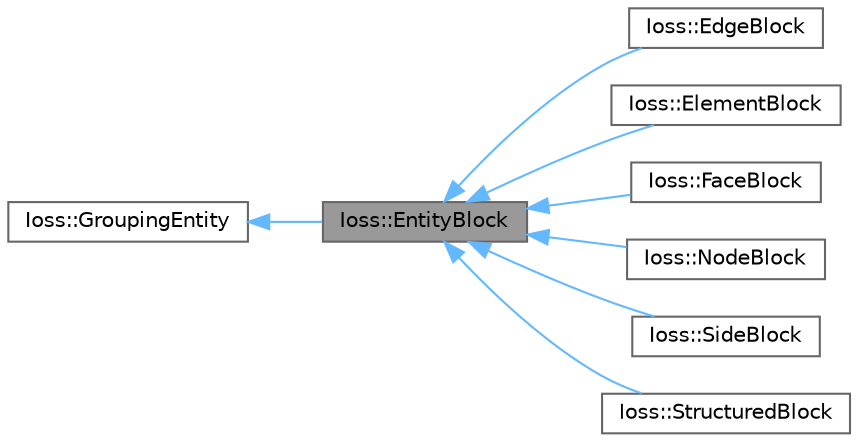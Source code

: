 digraph "Ioss::EntityBlock"
{
 // INTERACTIVE_SVG=YES
 // LATEX_PDF_SIZE
  bgcolor="transparent";
  edge [fontname=Helvetica,fontsize=10,labelfontname=Helvetica,labelfontsize=10];
  node [fontname=Helvetica,fontsize=10,shape=box,height=0.2,width=0.4];
  rankdir="LR";
  Node1 [id="Node000001",label="Ioss::EntityBlock",height=0.2,width=0.4,color="gray40", fillcolor="grey60", style="filled", fontcolor="black",tooltip="Base class for all 'block'-type grouping entities, which means all members of the block are similar o..."];
  Node2 -> Node1 [id="edge1_Node000001_Node000002",dir="back",color="steelblue1",style="solid",tooltip=" "];
  Node2 [id="Node000002",label="Ioss::GroupingEntity",height=0.2,width=0.4,color="gray40", fillcolor="white", style="filled",URL="$classIoss_1_1GroupingEntity.html",tooltip="Base class for all 'grouping' entities. The following derived classes are typical:"];
  Node1 -> Node3 [id="edge2_Node000001_Node000003",dir="back",color="steelblue1",style="solid",tooltip=" "];
  Node3 [id="Node000003",label="Ioss::EdgeBlock",height=0.2,width=0.4,color="gray40", fillcolor="white", style="filled",URL="$classIoss_1_1EdgeBlock.html",tooltip="A collection of element edges with the same topology."];
  Node1 -> Node4 [id="edge3_Node000001_Node000004",dir="back",color="steelblue1",style="solid",tooltip=" "];
  Node4 [id="Node000004",label="Ioss::ElementBlock",height=0.2,width=0.4,color="gray40", fillcolor="white", style="filled",URL="$classIoss_1_1ElementBlock.html",tooltip="A collection of elements having the same topology."];
  Node1 -> Node5 [id="edge4_Node000001_Node000005",dir="back",color="steelblue1",style="solid",tooltip=" "];
  Node5 [id="Node000005",label="Ioss::FaceBlock",height=0.2,width=0.4,color="gray40", fillcolor="white", style="filled",URL="$classIoss_1_1FaceBlock.html",tooltip="A collection of element faces with the same topology."];
  Node1 -> Node6 [id="edge5_Node000001_Node000006",dir="back",color="steelblue1",style="solid",tooltip=" "];
  Node6 [id="Node000006",label="Ioss::NodeBlock",height=0.2,width=0.4,color="gray40", fillcolor="white", style="filled",URL="$classIoss_1_1NodeBlock.html",tooltip="A collection of all nodes in the region."];
  Node1 -> Node7 [id="edge6_Node000001_Node000007",dir="back",color="steelblue1",style="solid",tooltip=" "];
  Node7 [id="Node000007",label="Ioss::SideBlock",height=0.2,width=0.4,color="gray40", fillcolor="white", style="filled",URL="$classIoss_1_1SideBlock.html",tooltip="A collection of element sides having the same topology."];
  Node1 -> Node8 [id="edge7_Node000001_Node000008",dir="back",color="steelblue1",style="solid",tooltip=" "];
  Node8 [id="Node000008",label="Ioss::StructuredBlock",height=0.2,width=0.4,color="gray40", fillcolor="white", style="filled",URL="$classIoss_1_1StructuredBlock.html",tooltip="A structured zone – i,j,k."];
}
